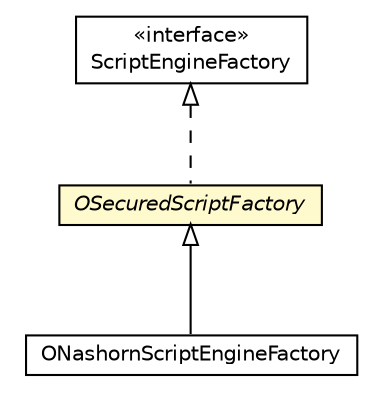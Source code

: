 #!/usr/local/bin/dot
#
# Class diagram 
# Generated by UMLGraph version R5_6-24-gf6e263 (http://www.umlgraph.org/)
#

digraph G {
	edge [fontname="Helvetica",fontsize=10,labelfontname="Helvetica",labelfontsize=10];
	node [fontname="Helvetica",fontsize=10,shape=plaintext];
	nodesep=0.25;
	ranksep=0.5;
	// com.orientechnologies.orient.core.command.script.OSecuredScriptFactory
	c6322080 [label=<<table title="com.orientechnologies.orient.core.command.script.OSecuredScriptFactory" border="0" cellborder="1" cellspacing="0" cellpadding="2" port="p" bgcolor="lemonChiffon" href="./OSecuredScriptFactory.html">
		<tr><td><table border="0" cellspacing="0" cellpadding="1">
<tr><td align="center" balign="center"><font face="Helvetica-Oblique"> OSecuredScriptFactory </font></td></tr>
		</table></td></tr>
		</table>>, URL="./OSecuredScriptFactory.html", fontname="Helvetica", fontcolor="black", fontsize=10.0];
	// com.orientechnologies.orient.core.command.script.js.ONashornScriptEngineFactory
	c6322094 [label=<<table title="com.orientechnologies.orient.core.command.script.js.ONashornScriptEngineFactory" border="0" cellborder="1" cellspacing="0" cellpadding="2" port="p" href="./js/ONashornScriptEngineFactory.html">
		<tr><td><table border="0" cellspacing="0" cellpadding="1">
<tr><td align="center" balign="center"> ONashornScriptEngineFactory </td></tr>
		</table></td></tr>
		</table>>, URL="./js/ONashornScriptEngineFactory.html", fontname="Helvetica", fontcolor="black", fontsize=10.0];
	//com.orientechnologies.orient.core.command.script.OSecuredScriptFactory implements javax.script.ScriptEngineFactory
	c6324263:p -> c6322080:p [dir=back,arrowtail=empty,style=dashed];
	//com.orientechnologies.orient.core.command.script.js.ONashornScriptEngineFactory extends com.orientechnologies.orient.core.command.script.OSecuredScriptFactory
	c6322080:p -> c6322094:p [dir=back,arrowtail=empty];
	// javax.script.ScriptEngineFactory
	c6324263 [label=<<table title="javax.script.ScriptEngineFactory" border="0" cellborder="1" cellspacing="0" cellpadding="2" port="p" href="http://java.sun.com/j2se/1.4.2/docs/api/javax/script/ScriptEngineFactory.html">
		<tr><td><table border="0" cellspacing="0" cellpadding="1">
<tr><td align="center" balign="center"> &#171;interface&#187; </td></tr>
<tr><td align="center" balign="center"> ScriptEngineFactory </td></tr>
		</table></td></tr>
		</table>>, URL="http://java.sun.com/j2se/1.4.2/docs/api/javax/script/ScriptEngineFactory.html", fontname="Helvetica", fontcolor="black", fontsize=10.0];
}


